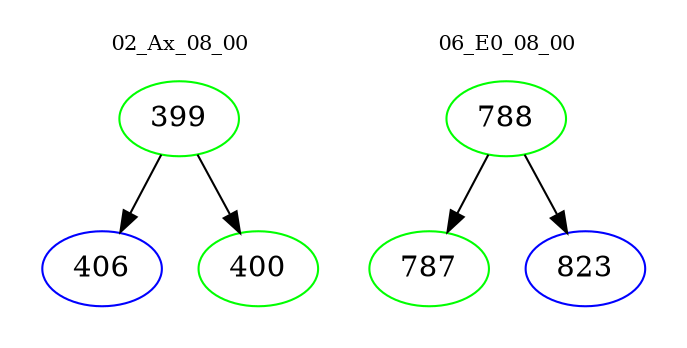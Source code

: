 digraph{
subgraph cluster_0 {
color = white
label = "02_Ax_08_00";
fontsize=10;
T0_399 [label="399", color="green"]
T0_399 -> T0_406 [color="black"]
T0_406 [label="406", color="blue"]
T0_399 -> T0_400 [color="black"]
T0_400 [label="400", color="green"]
}
subgraph cluster_1 {
color = white
label = "06_E0_08_00";
fontsize=10;
T1_788 [label="788", color="green"]
T1_788 -> T1_787 [color="black"]
T1_787 [label="787", color="green"]
T1_788 -> T1_823 [color="black"]
T1_823 [label="823", color="blue"]
}
}
